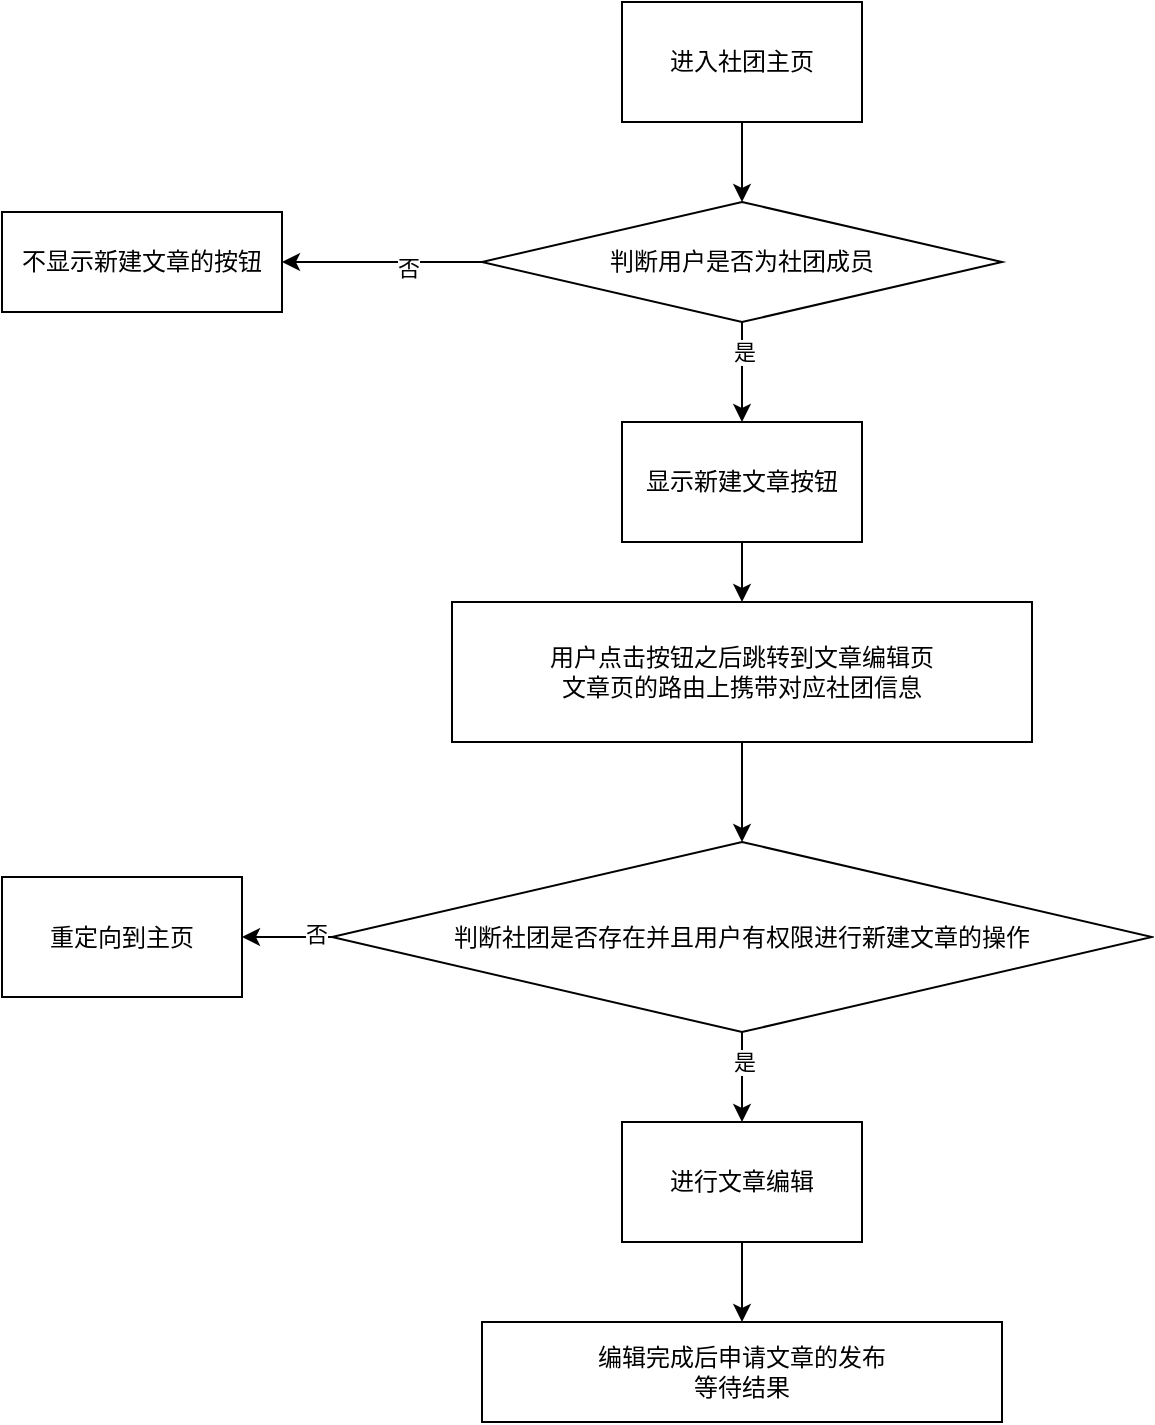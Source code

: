 <mxfile version="17.4.3" type="github">
  <diagram id="cBRvmcRlXSkIkJpSnEkT" name="Page-1">
    <mxGraphModel dx="946" dy="557" grid="1" gridSize="10" guides="1" tooltips="1" connect="1" arrows="1" fold="1" page="1" pageScale="1" pageWidth="827" pageHeight="1169" math="0" shadow="0">
      <root>
        <mxCell id="0" />
        <mxCell id="1" parent="0" />
        <mxCell id="Io_Ho50ToHb9_2NxYHPh-3" value="" style="edgeStyle=orthogonalEdgeStyle;rounded=0;orthogonalLoop=1;jettySize=auto;html=1;" edge="1" parent="1" source="Io_Ho50ToHb9_2NxYHPh-1" target="Io_Ho50ToHb9_2NxYHPh-2">
          <mxGeometry relative="1" as="geometry" />
        </mxCell>
        <mxCell id="Io_Ho50ToHb9_2NxYHPh-1" value="进入社团主页" style="rounded=0;whiteSpace=wrap;html=1;" vertex="1" parent="1">
          <mxGeometry x="350" y="50" width="120" height="60" as="geometry" />
        </mxCell>
        <mxCell id="Io_Ho50ToHb9_2NxYHPh-5" value="" style="edgeStyle=orthogonalEdgeStyle;rounded=0;orthogonalLoop=1;jettySize=auto;html=1;" edge="1" parent="1" source="Io_Ho50ToHb9_2NxYHPh-2" target="Io_Ho50ToHb9_2NxYHPh-4">
          <mxGeometry relative="1" as="geometry" />
        </mxCell>
        <mxCell id="Io_Ho50ToHb9_2NxYHPh-6" value="否" style="edgeLabel;html=1;align=center;verticalAlign=middle;resizable=0;points=[];" vertex="1" connectable="0" parent="Io_Ho50ToHb9_2NxYHPh-5">
          <mxGeometry x="-0.26" y="3" relative="1" as="geometry">
            <mxPoint as="offset" />
          </mxGeometry>
        </mxCell>
        <mxCell id="Io_Ho50ToHb9_2NxYHPh-8" value="" style="edgeStyle=orthogonalEdgeStyle;rounded=0;orthogonalLoop=1;jettySize=auto;html=1;" edge="1" parent="1" source="Io_Ho50ToHb9_2NxYHPh-2" target="Io_Ho50ToHb9_2NxYHPh-7">
          <mxGeometry relative="1" as="geometry" />
        </mxCell>
        <mxCell id="Io_Ho50ToHb9_2NxYHPh-11" value="是" style="edgeLabel;html=1;align=center;verticalAlign=middle;resizable=0;points=[];" vertex="1" connectable="0" parent="Io_Ho50ToHb9_2NxYHPh-8">
          <mxGeometry x="-0.42" y="1" relative="1" as="geometry">
            <mxPoint as="offset" />
          </mxGeometry>
        </mxCell>
        <mxCell id="Io_Ho50ToHb9_2NxYHPh-2" value="判断用户是否为社团成员" style="rhombus;whiteSpace=wrap;html=1;rounded=0;" vertex="1" parent="1">
          <mxGeometry x="280" y="150" width="260" height="60" as="geometry" />
        </mxCell>
        <mxCell id="Io_Ho50ToHb9_2NxYHPh-4" value="不显示新建文章的按钮" style="whiteSpace=wrap;html=1;rounded=0;" vertex="1" parent="1">
          <mxGeometry x="40" y="155" width="140" height="50" as="geometry" />
        </mxCell>
        <mxCell id="Io_Ho50ToHb9_2NxYHPh-10" value="" style="edgeStyle=orthogonalEdgeStyle;rounded=0;orthogonalLoop=1;jettySize=auto;html=1;" edge="1" parent="1" source="Io_Ho50ToHb9_2NxYHPh-7" target="Io_Ho50ToHb9_2NxYHPh-9">
          <mxGeometry relative="1" as="geometry" />
        </mxCell>
        <mxCell id="Io_Ho50ToHb9_2NxYHPh-7" value="显示新建文章按钮" style="whiteSpace=wrap;html=1;rounded=0;" vertex="1" parent="1">
          <mxGeometry x="350" y="260" width="120" height="60" as="geometry" />
        </mxCell>
        <mxCell id="Io_Ho50ToHb9_2NxYHPh-13" value="" style="edgeStyle=orthogonalEdgeStyle;rounded=0;orthogonalLoop=1;jettySize=auto;html=1;" edge="1" parent="1" source="Io_Ho50ToHb9_2NxYHPh-9" target="Io_Ho50ToHb9_2NxYHPh-12">
          <mxGeometry relative="1" as="geometry" />
        </mxCell>
        <mxCell id="Io_Ho50ToHb9_2NxYHPh-9" value="用户点击按钮之后跳转到文章编辑页&lt;br&gt;文章页的路由上携带对应社团信息" style="whiteSpace=wrap;html=1;rounded=0;" vertex="1" parent="1">
          <mxGeometry x="265" y="350" width="290" height="70" as="geometry" />
        </mxCell>
        <mxCell id="Io_Ho50ToHb9_2NxYHPh-15" value="" style="edgeStyle=orthogonalEdgeStyle;rounded=0;orthogonalLoop=1;jettySize=auto;html=1;" edge="1" parent="1" source="Io_Ho50ToHb9_2NxYHPh-12" target="Io_Ho50ToHb9_2NxYHPh-14">
          <mxGeometry relative="1" as="geometry" />
        </mxCell>
        <mxCell id="Io_Ho50ToHb9_2NxYHPh-16" value="否" style="edgeLabel;html=1;align=center;verticalAlign=middle;resizable=0;points=[];" vertex="1" connectable="0" parent="Io_Ho50ToHb9_2NxYHPh-15">
          <mxGeometry x="-0.644" y="-2" relative="1" as="geometry">
            <mxPoint as="offset" />
          </mxGeometry>
        </mxCell>
        <mxCell id="Io_Ho50ToHb9_2NxYHPh-18" value="" style="edgeStyle=orthogonalEdgeStyle;rounded=0;orthogonalLoop=1;jettySize=auto;html=1;" edge="1" parent="1" source="Io_Ho50ToHb9_2NxYHPh-12" target="Io_Ho50ToHb9_2NxYHPh-17">
          <mxGeometry relative="1" as="geometry" />
        </mxCell>
        <mxCell id="Io_Ho50ToHb9_2NxYHPh-21" value="是" style="edgeLabel;html=1;align=center;verticalAlign=middle;resizable=0;points=[];" vertex="1" connectable="0" parent="Io_Ho50ToHb9_2NxYHPh-18">
          <mxGeometry x="-0.333" y="1" relative="1" as="geometry">
            <mxPoint as="offset" />
          </mxGeometry>
        </mxCell>
        <mxCell id="Io_Ho50ToHb9_2NxYHPh-12" value="判断社团是否存在并且用户有权限进行新建文章的操作" style="rhombus;whiteSpace=wrap;html=1;rounded=0;" vertex="1" parent="1">
          <mxGeometry x="205" y="470" width="410" height="95" as="geometry" />
        </mxCell>
        <mxCell id="Io_Ho50ToHb9_2NxYHPh-14" value="重定向到主页" style="whiteSpace=wrap;html=1;rounded=0;" vertex="1" parent="1">
          <mxGeometry x="40" y="487.5" width="120" height="60" as="geometry" />
        </mxCell>
        <mxCell id="Io_Ho50ToHb9_2NxYHPh-20" value="" style="edgeStyle=orthogonalEdgeStyle;rounded=0;orthogonalLoop=1;jettySize=auto;html=1;" edge="1" parent="1" source="Io_Ho50ToHb9_2NxYHPh-17" target="Io_Ho50ToHb9_2NxYHPh-19">
          <mxGeometry relative="1" as="geometry" />
        </mxCell>
        <mxCell id="Io_Ho50ToHb9_2NxYHPh-17" value="进行文章编辑" style="whiteSpace=wrap;html=1;rounded=0;" vertex="1" parent="1">
          <mxGeometry x="350" y="610" width="120" height="60" as="geometry" />
        </mxCell>
        <mxCell id="Io_Ho50ToHb9_2NxYHPh-19" value="编辑完成后申请文章的发布&lt;br&gt;等待结果" style="whiteSpace=wrap;html=1;rounded=0;" vertex="1" parent="1">
          <mxGeometry x="280" y="710" width="260" height="50" as="geometry" />
        </mxCell>
      </root>
    </mxGraphModel>
  </diagram>
</mxfile>
